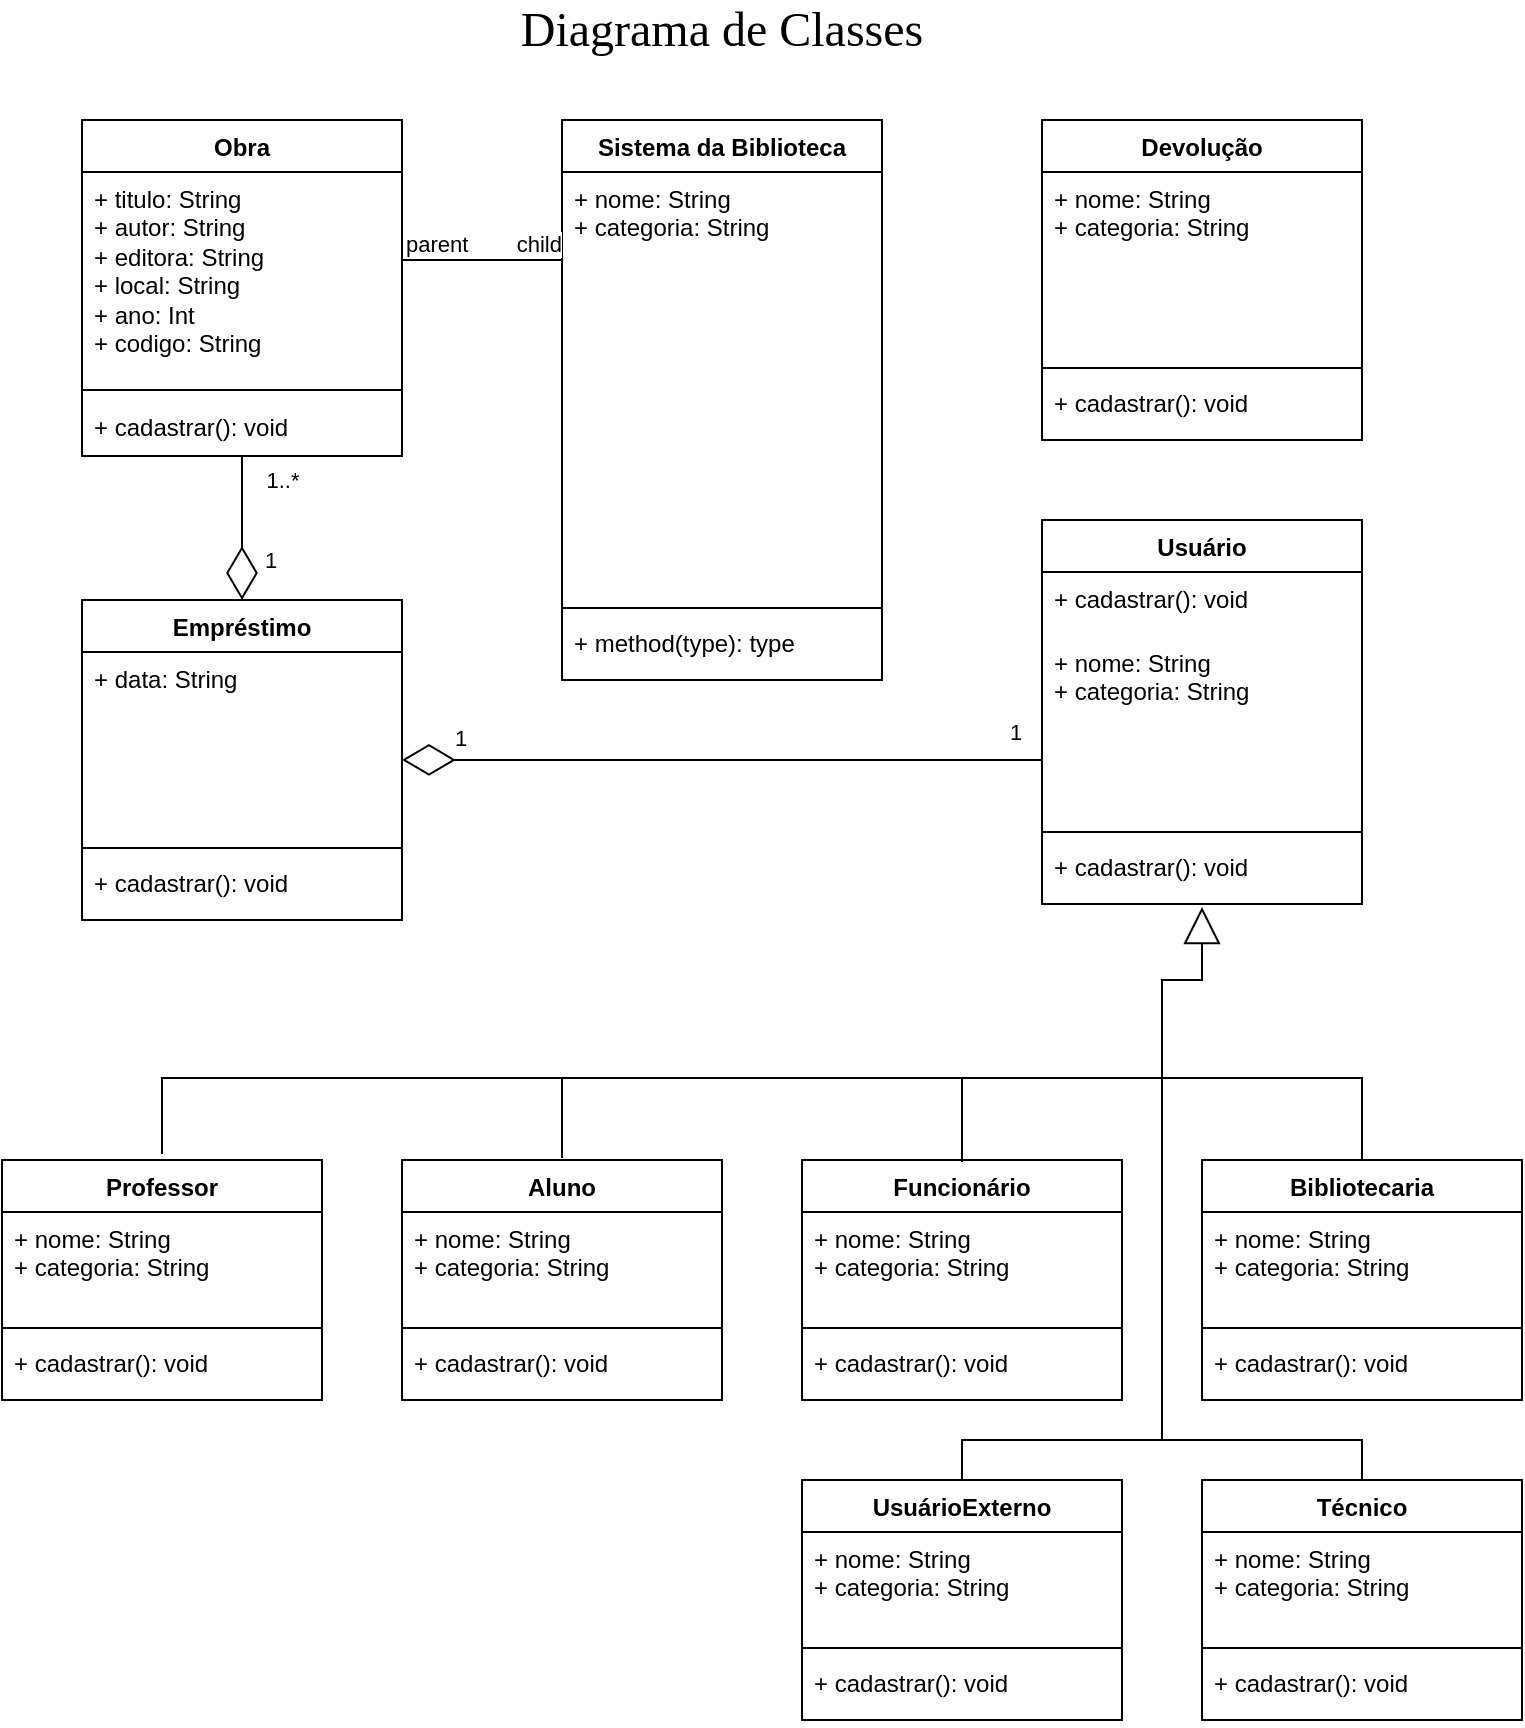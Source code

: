 <mxfile version="24.8.3">
  <diagram name="Página-1" id="fnHN75ZjwSY7WeRXwCLO">
    <mxGraphModel dx="435" dy="180" grid="1" gridSize="10" guides="1" tooltips="1" connect="1" arrows="1" fold="1" page="1" pageScale="1" pageWidth="827" pageHeight="1169" math="0" shadow="0">
      <root>
        <mxCell id="0" />
        <mxCell id="1" parent="0" />
        <mxCell id="j1ptvlEgaFtOF5UYuxxo-7" value="Obra" style="swimlane;fontStyle=1;align=center;verticalAlign=top;childLayout=stackLayout;horizontal=1;startSize=26;horizontalStack=0;resizeParent=1;resizeParentMax=0;resizeLast=0;collapsible=1;marginBottom=0;whiteSpace=wrap;html=1;" parent="1" vertex="1">
          <mxGeometry x="80" y="80" width="160" height="168" as="geometry" />
        </mxCell>
        <mxCell id="j1ptvlEgaFtOF5UYuxxo-8" value="&lt;font face=&quot;Helvetica&quot;&gt;+ titulo: String&lt;/font&gt;&lt;div&gt;&lt;font face=&quot;Helvetica&quot;&gt;+ autor: String&lt;/font&gt;&lt;/div&gt;&lt;div&gt;&lt;font face=&quot;Helvetica&quot;&gt;+ editora: String&lt;/font&gt;&lt;/div&gt;&lt;div&gt;&lt;font face=&quot;Helvetica&quot;&gt;+ local: String&lt;/font&gt;&lt;/div&gt;&lt;div&gt;&lt;font face=&quot;Helvetica&quot;&gt;+ ano: Int&lt;/font&gt;&lt;/div&gt;&lt;div&gt;&lt;font face=&quot;Helvetica&quot;&gt;+ codigo: String&lt;br&gt;&lt;/font&gt;&lt;div&gt;&lt;br&gt;&lt;/div&gt;&lt;/div&gt;" style="text;strokeColor=none;fillColor=none;align=left;verticalAlign=top;spacingLeft=4;spacingRight=4;overflow=hidden;rotatable=0;points=[[0,0.5],[1,0.5]];portConstraint=eastwest;whiteSpace=wrap;html=1;fontFamily=Monocraft;fontSource=https%3A%2F%2Fgithub.com%2FIdreesInc%2FMonocraft%2Freleases%2Fdownload%2Fv4.0%2FMonocraft.ttc;" parent="j1ptvlEgaFtOF5UYuxxo-7" vertex="1">
          <mxGeometry y="26" width="160" height="104" as="geometry" />
        </mxCell>
        <mxCell id="j1ptvlEgaFtOF5UYuxxo-9" value="" style="line;strokeWidth=1;fillColor=none;align=left;verticalAlign=middle;spacingTop=-1;spacingLeft=3;spacingRight=3;rotatable=0;labelPosition=right;points=[];portConstraint=eastwest;strokeColor=inherit;" parent="j1ptvlEgaFtOF5UYuxxo-7" vertex="1">
          <mxGeometry y="130" width="160" height="10" as="geometry" />
        </mxCell>
        <mxCell id="j1ptvlEgaFtOF5UYuxxo-10" value="+ cadastrar(): void" style="text;strokeColor=none;fillColor=none;align=left;verticalAlign=top;spacingLeft=4;spacingRight=4;overflow=hidden;rotatable=0;points=[[0,0.5],[1,0.5]];portConstraint=eastwest;whiteSpace=wrap;html=1;" parent="j1ptvlEgaFtOF5UYuxxo-7" vertex="1">
          <mxGeometry y="140" width="160" height="28" as="geometry" />
        </mxCell>
        <mxCell id="j1ptvlEgaFtOF5UYuxxo-11" value="Usuário" style="swimlane;fontStyle=1;align=center;verticalAlign=top;childLayout=stackLayout;horizontal=1;startSize=26;horizontalStack=0;resizeParent=1;resizeParentMax=0;resizeLast=0;collapsible=1;marginBottom=0;whiteSpace=wrap;html=1;" parent="1" vertex="1">
          <mxGeometry x="560" y="280" width="160" height="192" as="geometry">
            <mxRectangle x="560" y="320" width="80" height="30" as="alternateBounds" />
          </mxGeometry>
        </mxCell>
        <mxCell id="j1ptvlEgaFtOF5UYuxxo-14" value="+ cadastrar(): void" style="text;strokeColor=none;fillColor=none;align=left;verticalAlign=top;spacingLeft=4;spacingRight=4;overflow=hidden;rotatable=0;points=[[0,0.5],[1,0.5]];portConstraint=eastwest;whiteSpace=wrap;html=1;" parent="j1ptvlEgaFtOF5UYuxxo-11" vertex="1">
          <mxGeometry y="26" width="160" height="32" as="geometry" />
        </mxCell>
        <mxCell id="j1ptvlEgaFtOF5UYuxxo-12" value="+ nome: String&lt;div&gt;+ categoria: String&lt;/div&gt;" style="text;strokeColor=none;fillColor=none;align=left;verticalAlign=top;spacingLeft=4;spacingRight=4;overflow=hidden;rotatable=0;points=[[0,0.5],[1,0.5]];portConstraint=eastwest;whiteSpace=wrap;html=1;" parent="j1ptvlEgaFtOF5UYuxxo-11" vertex="1">
          <mxGeometry y="58" width="160" height="94" as="geometry" />
        </mxCell>
        <mxCell id="j1ptvlEgaFtOF5UYuxxo-13" value="" style="line;strokeWidth=1;fillColor=none;align=left;verticalAlign=middle;spacingTop=-1;spacingLeft=3;spacingRight=3;rotatable=0;labelPosition=right;points=[];portConstraint=eastwest;strokeColor=inherit;" parent="j1ptvlEgaFtOF5UYuxxo-11" vertex="1">
          <mxGeometry y="152" width="160" height="8" as="geometry" />
        </mxCell>
        <mxCell id="eGC1EZXjAsE6HDVeEVl9-30" value="+ cadastrar(): void" style="text;strokeColor=none;fillColor=none;align=left;verticalAlign=top;spacingLeft=4;spacingRight=4;overflow=hidden;rotatable=0;points=[[0,0.5],[1,0.5]];portConstraint=eastwest;whiteSpace=wrap;html=1;" vertex="1" parent="j1ptvlEgaFtOF5UYuxxo-11">
          <mxGeometry y="160" width="160" height="32" as="geometry" />
        </mxCell>
        <mxCell id="j1ptvlEgaFtOF5UYuxxo-16" value="Sistema da Biblioteca" style="swimlane;fontStyle=1;align=center;verticalAlign=top;childLayout=stackLayout;horizontal=1;startSize=26;horizontalStack=0;resizeParent=1;resizeParentMax=0;resizeLast=0;collapsible=1;marginBottom=0;whiteSpace=wrap;html=1;" parent="1" vertex="1">
          <mxGeometry x="320" y="80" width="160" height="280" as="geometry" />
        </mxCell>
        <mxCell id="eGC1EZXjAsE6HDVeEVl9-72" value="" style="endArrow=none;html=1;edgeStyle=orthogonalEdgeStyle;rounded=0;" edge="1" parent="j1ptvlEgaFtOF5UYuxxo-16">
          <mxGeometry relative="1" as="geometry">
            <mxPoint x="-80" y="70" as="sourcePoint" />
            <mxPoint y="70" as="targetPoint" />
          </mxGeometry>
        </mxCell>
        <mxCell id="eGC1EZXjAsE6HDVeEVl9-73" value="parent" style="edgeLabel;resizable=0;html=1;align=left;verticalAlign=bottom;" connectable="0" vertex="1" parent="eGC1EZXjAsE6HDVeEVl9-72">
          <mxGeometry x="-1" relative="1" as="geometry" />
        </mxCell>
        <mxCell id="eGC1EZXjAsE6HDVeEVl9-74" value="child" style="edgeLabel;resizable=0;html=1;align=right;verticalAlign=bottom;" connectable="0" vertex="1" parent="eGC1EZXjAsE6HDVeEVl9-72">
          <mxGeometry x="1" relative="1" as="geometry" />
        </mxCell>
        <mxCell id="j1ptvlEgaFtOF5UYuxxo-17" value="+ nome: String&lt;div&gt;+ categoria: String&lt;/div&gt;" style="text;strokeColor=none;fillColor=none;align=left;verticalAlign=top;spacingLeft=4;spacingRight=4;overflow=hidden;rotatable=0;points=[[0,0.5],[1,0.5]];portConstraint=eastwest;whiteSpace=wrap;html=1;" parent="j1ptvlEgaFtOF5UYuxxo-16" vertex="1">
          <mxGeometry y="26" width="160" height="214" as="geometry" />
        </mxCell>
        <mxCell id="j1ptvlEgaFtOF5UYuxxo-18" value="" style="line;strokeWidth=1;fillColor=none;align=left;verticalAlign=middle;spacingTop=-1;spacingLeft=3;spacingRight=3;rotatable=0;labelPosition=right;points=[];portConstraint=eastwest;strokeColor=inherit;" parent="j1ptvlEgaFtOF5UYuxxo-16" vertex="1">
          <mxGeometry y="240" width="160" height="8" as="geometry" />
        </mxCell>
        <mxCell id="j1ptvlEgaFtOF5UYuxxo-19" value="+ method(type): type" style="text;strokeColor=none;fillColor=none;align=left;verticalAlign=top;spacingLeft=4;spacingRight=4;overflow=hidden;rotatable=0;points=[[0,0.5],[1,0.5]];portConstraint=eastwest;whiteSpace=wrap;html=1;" parent="j1ptvlEgaFtOF5UYuxxo-16" vertex="1">
          <mxGeometry y="248" width="160" height="32" as="geometry" />
        </mxCell>
        <mxCell id="j1ptvlEgaFtOF5UYuxxo-27" value="Devolução" style="swimlane;fontStyle=1;align=center;verticalAlign=top;childLayout=stackLayout;horizontal=1;startSize=26;horizontalStack=0;resizeParent=1;resizeParentMax=0;resizeLast=0;collapsible=1;marginBottom=0;whiteSpace=wrap;html=1;" parent="1" vertex="1">
          <mxGeometry x="560" y="80" width="160" height="160" as="geometry" />
        </mxCell>
        <mxCell id="j1ptvlEgaFtOF5UYuxxo-28" value="+ nome: String&lt;div&gt;+ categoria: String&lt;/div&gt;" style="text;strokeColor=none;fillColor=none;align=left;verticalAlign=top;spacingLeft=4;spacingRight=4;overflow=hidden;rotatable=0;points=[[0,0.5],[1,0.5]];portConstraint=eastwest;whiteSpace=wrap;html=1;" parent="j1ptvlEgaFtOF5UYuxxo-27" vertex="1">
          <mxGeometry y="26" width="160" height="94" as="geometry" />
        </mxCell>
        <mxCell id="j1ptvlEgaFtOF5UYuxxo-29" value="" style="line;strokeWidth=1;fillColor=none;align=left;verticalAlign=middle;spacingTop=-1;spacingLeft=3;spacingRight=3;rotatable=0;labelPosition=right;points=[];portConstraint=eastwest;strokeColor=inherit;" parent="j1ptvlEgaFtOF5UYuxxo-27" vertex="1">
          <mxGeometry y="120" width="160" height="8" as="geometry" />
        </mxCell>
        <mxCell id="j1ptvlEgaFtOF5UYuxxo-30" value="+ cadastrar(): void" style="text;strokeColor=none;fillColor=none;align=left;verticalAlign=top;spacingLeft=4;spacingRight=4;overflow=hidden;rotatable=0;points=[[0,0.5],[1,0.5]];portConstraint=eastwest;whiteSpace=wrap;html=1;" parent="j1ptvlEgaFtOF5UYuxxo-27" vertex="1">
          <mxGeometry y="128" width="160" height="32" as="geometry" />
        </mxCell>
        <mxCell id="j1ptvlEgaFtOF5UYuxxo-31" value="Empréstimo" style="swimlane;fontStyle=1;align=center;verticalAlign=top;childLayout=stackLayout;horizontal=1;startSize=26;horizontalStack=0;resizeParent=1;resizeParentMax=0;resizeLast=0;collapsible=1;marginBottom=0;whiteSpace=wrap;html=1;" parent="1" vertex="1">
          <mxGeometry x="80" y="320" width="160" height="160" as="geometry" />
        </mxCell>
        <mxCell id="j1ptvlEgaFtOF5UYuxxo-32" value="+ data: String" style="text;strokeColor=none;fillColor=none;align=left;verticalAlign=top;spacingLeft=4;spacingRight=4;overflow=hidden;rotatable=0;points=[[0,0.5],[1,0.5]];portConstraint=eastwest;whiteSpace=wrap;html=1;" parent="j1ptvlEgaFtOF5UYuxxo-31" vertex="1">
          <mxGeometry y="26" width="160" height="94" as="geometry" />
        </mxCell>
        <mxCell id="j1ptvlEgaFtOF5UYuxxo-33" value="" style="line;strokeWidth=1;fillColor=none;align=left;verticalAlign=middle;spacingTop=-1;spacingLeft=3;spacingRight=3;rotatable=0;labelPosition=right;points=[];portConstraint=eastwest;strokeColor=inherit;" parent="j1ptvlEgaFtOF5UYuxxo-31" vertex="1">
          <mxGeometry y="120" width="160" height="8" as="geometry" />
        </mxCell>
        <mxCell id="j1ptvlEgaFtOF5UYuxxo-34" value="+ cadastrar(): void" style="text;strokeColor=none;fillColor=none;align=left;verticalAlign=top;spacingLeft=4;spacingRight=4;overflow=hidden;rotatable=0;points=[[0,0.5],[1,0.5]];portConstraint=eastwest;whiteSpace=wrap;html=1;" parent="j1ptvlEgaFtOF5UYuxxo-31" vertex="1">
          <mxGeometry y="128" width="160" height="32" as="geometry" />
        </mxCell>
        <mxCell id="j1ptvlEgaFtOF5UYuxxo-37" value="Diagrama de Classes" style="text;html=1;align=center;verticalAlign=middle;whiteSpace=wrap;rounded=0;fontSize=24;fontFamily=Monocraft;fontSource=https%3A%2F%2Fgithub.com%2FIdreesInc%2FMonocraft%2Freleases%2Fdownload%2Fv4.0%2FMonocraft.ttc;fontStyle=0" parent="1" vertex="1">
          <mxGeometry x="250" y="20" width="300" height="30" as="geometry" />
        </mxCell>
        <mxCell id="eGC1EZXjAsE6HDVeEVl9-4" value="Funcionário" style="swimlane;fontStyle=1;align=center;verticalAlign=top;childLayout=stackLayout;horizontal=1;startSize=26;horizontalStack=0;resizeParent=1;resizeParentMax=0;resizeLast=0;collapsible=1;marginBottom=0;whiteSpace=wrap;html=1;" vertex="1" parent="1">
          <mxGeometry x="440" y="600" width="160" height="120" as="geometry">
            <mxRectangle x="560" y="320" width="80" height="30" as="alternateBounds" />
          </mxGeometry>
        </mxCell>
        <mxCell id="eGC1EZXjAsE6HDVeEVl9-5" value="+ nome: String&lt;div&gt;+ categoria: String&lt;/div&gt;" style="text;strokeColor=none;fillColor=none;align=left;verticalAlign=top;spacingLeft=4;spacingRight=4;overflow=hidden;rotatable=0;points=[[0,0.5],[1,0.5]];portConstraint=eastwest;whiteSpace=wrap;html=1;" vertex="1" parent="eGC1EZXjAsE6HDVeEVl9-4">
          <mxGeometry y="26" width="160" height="54" as="geometry" />
        </mxCell>
        <mxCell id="eGC1EZXjAsE6HDVeEVl9-6" value="" style="line;strokeWidth=1;fillColor=none;align=left;verticalAlign=middle;spacingTop=-1;spacingLeft=3;spacingRight=3;rotatable=0;labelPosition=right;points=[];portConstraint=eastwest;strokeColor=inherit;" vertex="1" parent="eGC1EZXjAsE6HDVeEVl9-4">
          <mxGeometry y="80" width="160" height="8" as="geometry" />
        </mxCell>
        <mxCell id="eGC1EZXjAsE6HDVeEVl9-7" value="+ cadastrar(): void" style="text;strokeColor=none;fillColor=none;align=left;verticalAlign=top;spacingLeft=4;spacingRight=4;overflow=hidden;rotatable=0;points=[[0,0.5],[1,0.5]];portConstraint=eastwest;whiteSpace=wrap;html=1;" vertex="1" parent="eGC1EZXjAsE6HDVeEVl9-4">
          <mxGeometry y="88" width="160" height="32" as="geometry" />
        </mxCell>
        <mxCell id="eGC1EZXjAsE6HDVeEVl9-8" value="Bibliotecaria" style="swimlane;fontStyle=1;align=center;verticalAlign=top;childLayout=stackLayout;horizontal=1;startSize=26;horizontalStack=0;resizeParent=1;resizeParentMax=0;resizeLast=0;collapsible=1;marginBottom=0;whiteSpace=wrap;html=1;" vertex="1" parent="1">
          <mxGeometry x="640" y="600" width="160" height="120" as="geometry">
            <mxRectangle x="560" y="320" width="80" height="30" as="alternateBounds" />
          </mxGeometry>
        </mxCell>
        <mxCell id="eGC1EZXjAsE6HDVeEVl9-9" value="+ nome: String&lt;div&gt;+ categoria: String&lt;/div&gt;" style="text;strokeColor=none;fillColor=none;align=left;verticalAlign=top;spacingLeft=4;spacingRight=4;overflow=hidden;rotatable=0;points=[[0,0.5],[1,0.5]];portConstraint=eastwest;whiteSpace=wrap;html=1;" vertex="1" parent="eGC1EZXjAsE6HDVeEVl9-8">
          <mxGeometry y="26" width="160" height="54" as="geometry" />
        </mxCell>
        <mxCell id="eGC1EZXjAsE6HDVeEVl9-10" value="" style="line;strokeWidth=1;fillColor=none;align=left;verticalAlign=middle;spacingTop=-1;spacingLeft=3;spacingRight=3;rotatable=0;labelPosition=right;points=[];portConstraint=eastwest;strokeColor=inherit;" vertex="1" parent="eGC1EZXjAsE6HDVeEVl9-8">
          <mxGeometry y="80" width="160" height="8" as="geometry" />
        </mxCell>
        <mxCell id="eGC1EZXjAsE6HDVeEVl9-11" value="+ cadastrar(): void" style="text;strokeColor=none;fillColor=none;align=left;verticalAlign=top;spacingLeft=4;spacingRight=4;overflow=hidden;rotatable=0;points=[[0,0.5],[1,0.5]];portConstraint=eastwest;whiteSpace=wrap;html=1;" vertex="1" parent="eGC1EZXjAsE6HDVeEVl9-8">
          <mxGeometry y="88" width="160" height="32" as="geometry" />
        </mxCell>
        <mxCell id="eGC1EZXjAsE6HDVeEVl9-56" value="" style="endArrow=none;html=1;rounded=0;entryX=0.5;entryY=0;entryDx=0;entryDy=0;" edge="1" parent="eGC1EZXjAsE6HDVeEVl9-8" target="eGC1EZXjAsE6HDVeEVl9-42">
          <mxGeometry width="50" height="50" relative="1" as="geometry">
            <mxPoint x="-20" y="140" as="sourcePoint" />
            <mxPoint x="80" y="159" as="targetPoint" />
            <Array as="points">
              <mxPoint x="80" y="140" />
            </Array>
          </mxGeometry>
        </mxCell>
        <mxCell id="eGC1EZXjAsE6HDVeEVl9-12" value="Aluno" style="swimlane;fontStyle=1;align=center;verticalAlign=top;childLayout=stackLayout;horizontal=1;startSize=26;horizontalStack=0;resizeParent=1;resizeParentMax=0;resizeLast=0;collapsible=1;marginBottom=0;whiteSpace=wrap;html=1;" vertex="1" parent="1">
          <mxGeometry x="240" y="600" width="160" height="120" as="geometry">
            <mxRectangle x="560" y="320" width="80" height="30" as="alternateBounds" />
          </mxGeometry>
        </mxCell>
        <mxCell id="eGC1EZXjAsE6HDVeEVl9-13" value="+ nome: String&lt;div&gt;+ categoria: String&lt;/div&gt;" style="text;strokeColor=none;fillColor=none;align=left;verticalAlign=top;spacingLeft=4;spacingRight=4;overflow=hidden;rotatable=0;points=[[0,0.5],[1,0.5]];portConstraint=eastwest;whiteSpace=wrap;html=1;" vertex="1" parent="eGC1EZXjAsE6HDVeEVl9-12">
          <mxGeometry y="26" width="160" height="54" as="geometry" />
        </mxCell>
        <mxCell id="eGC1EZXjAsE6HDVeEVl9-14" value="" style="line;strokeWidth=1;fillColor=none;align=left;verticalAlign=middle;spacingTop=-1;spacingLeft=3;spacingRight=3;rotatable=0;labelPosition=right;points=[];portConstraint=eastwest;strokeColor=inherit;" vertex="1" parent="eGC1EZXjAsE6HDVeEVl9-12">
          <mxGeometry y="80" width="160" height="8" as="geometry" />
        </mxCell>
        <mxCell id="eGC1EZXjAsE6HDVeEVl9-15" value="+ cadastrar(): void" style="text;strokeColor=none;fillColor=none;align=left;verticalAlign=top;spacingLeft=4;spacingRight=4;overflow=hidden;rotatable=0;points=[[0,0.5],[1,0.5]];portConstraint=eastwest;whiteSpace=wrap;html=1;" vertex="1" parent="eGC1EZXjAsE6HDVeEVl9-12">
          <mxGeometry y="88" width="160" height="32" as="geometry" />
        </mxCell>
        <mxCell id="eGC1EZXjAsE6HDVeEVl9-16" value="Professor" style="swimlane;fontStyle=1;align=center;verticalAlign=top;childLayout=stackLayout;horizontal=1;startSize=26;horizontalStack=0;resizeParent=1;resizeParentMax=0;resizeLast=0;collapsible=1;marginBottom=0;whiteSpace=wrap;html=1;" vertex="1" parent="1">
          <mxGeometry x="40" y="600" width="160" height="120" as="geometry">
            <mxRectangle x="560" y="320" width="80" height="30" as="alternateBounds" />
          </mxGeometry>
        </mxCell>
        <mxCell id="eGC1EZXjAsE6HDVeEVl9-17" value="+ nome: String&lt;div&gt;+ categoria: String&lt;/div&gt;" style="text;strokeColor=none;fillColor=none;align=left;verticalAlign=top;spacingLeft=4;spacingRight=4;overflow=hidden;rotatable=0;points=[[0,0.5],[1,0.5]];portConstraint=eastwest;whiteSpace=wrap;html=1;" vertex="1" parent="eGC1EZXjAsE6HDVeEVl9-16">
          <mxGeometry y="26" width="160" height="54" as="geometry" />
        </mxCell>
        <mxCell id="eGC1EZXjAsE6HDVeEVl9-18" value="" style="line;strokeWidth=1;fillColor=none;align=left;verticalAlign=middle;spacingTop=-1;spacingLeft=3;spacingRight=3;rotatable=0;labelPosition=right;points=[];portConstraint=eastwest;strokeColor=inherit;" vertex="1" parent="eGC1EZXjAsE6HDVeEVl9-16">
          <mxGeometry y="80" width="160" height="8" as="geometry" />
        </mxCell>
        <mxCell id="eGC1EZXjAsE6HDVeEVl9-19" value="+ cadastrar(): void" style="text;strokeColor=none;fillColor=none;align=left;verticalAlign=top;spacingLeft=4;spacingRight=4;overflow=hidden;rotatable=0;points=[[0,0.5],[1,0.5]];portConstraint=eastwest;whiteSpace=wrap;html=1;" vertex="1" parent="eGC1EZXjAsE6HDVeEVl9-16">
          <mxGeometry y="88" width="160" height="32" as="geometry" />
        </mxCell>
        <mxCell id="eGC1EZXjAsE6HDVeEVl9-42" value="Técnico" style="swimlane;fontStyle=1;align=center;verticalAlign=top;childLayout=stackLayout;horizontal=1;startSize=26;horizontalStack=0;resizeParent=1;resizeParentMax=0;resizeLast=0;collapsible=1;marginBottom=0;whiteSpace=wrap;html=1;" vertex="1" parent="1">
          <mxGeometry x="640" y="760" width="160" height="120" as="geometry">
            <mxRectangle x="560" y="320" width="80" height="30" as="alternateBounds" />
          </mxGeometry>
        </mxCell>
        <mxCell id="eGC1EZXjAsE6HDVeEVl9-43" value="+ nome: String&lt;div&gt;+ categoria: String&lt;/div&gt;" style="text;strokeColor=none;fillColor=none;align=left;verticalAlign=top;spacingLeft=4;spacingRight=4;overflow=hidden;rotatable=0;points=[[0,0.5],[1,0.5]];portConstraint=eastwest;whiteSpace=wrap;html=1;" vertex="1" parent="eGC1EZXjAsE6HDVeEVl9-42">
          <mxGeometry y="26" width="160" height="54" as="geometry" />
        </mxCell>
        <mxCell id="eGC1EZXjAsE6HDVeEVl9-44" value="" style="line;strokeWidth=1;fillColor=none;align=left;verticalAlign=middle;spacingTop=-1;spacingLeft=3;spacingRight=3;rotatable=0;labelPosition=right;points=[];portConstraint=eastwest;strokeColor=inherit;" vertex="1" parent="eGC1EZXjAsE6HDVeEVl9-42">
          <mxGeometry y="80" width="160" height="8" as="geometry" />
        </mxCell>
        <mxCell id="eGC1EZXjAsE6HDVeEVl9-45" value="+ cadastrar(): void" style="text;strokeColor=none;fillColor=none;align=left;verticalAlign=top;spacingLeft=4;spacingRight=4;overflow=hidden;rotatable=0;points=[[0,0.5],[1,0.5]];portConstraint=eastwest;whiteSpace=wrap;html=1;" vertex="1" parent="eGC1EZXjAsE6HDVeEVl9-42">
          <mxGeometry y="88" width="160" height="32" as="geometry" />
        </mxCell>
        <mxCell id="eGC1EZXjAsE6HDVeEVl9-46" value="UsuárioExterno" style="swimlane;fontStyle=1;align=center;verticalAlign=top;childLayout=stackLayout;horizontal=1;startSize=26;horizontalStack=0;resizeParent=1;resizeParentMax=0;resizeLast=0;collapsible=1;marginBottom=0;whiteSpace=wrap;html=1;" vertex="1" parent="1">
          <mxGeometry x="440" y="760" width="160" height="120" as="geometry">
            <mxRectangle x="560" y="320" width="80" height="30" as="alternateBounds" />
          </mxGeometry>
        </mxCell>
        <mxCell id="eGC1EZXjAsE6HDVeEVl9-47" value="+ nome: String&lt;div&gt;+ categoria: String&lt;/div&gt;" style="text;strokeColor=none;fillColor=none;align=left;verticalAlign=top;spacingLeft=4;spacingRight=4;overflow=hidden;rotatable=0;points=[[0,0.5],[1,0.5]];portConstraint=eastwest;whiteSpace=wrap;html=1;" vertex="1" parent="eGC1EZXjAsE6HDVeEVl9-46">
          <mxGeometry y="26" width="160" height="54" as="geometry" />
        </mxCell>
        <mxCell id="eGC1EZXjAsE6HDVeEVl9-48" value="" style="line;strokeWidth=1;fillColor=none;align=left;verticalAlign=middle;spacingTop=-1;spacingLeft=3;spacingRight=3;rotatable=0;labelPosition=right;points=[];portConstraint=eastwest;strokeColor=inherit;" vertex="1" parent="eGC1EZXjAsE6HDVeEVl9-46">
          <mxGeometry y="80" width="160" height="8" as="geometry" />
        </mxCell>
        <mxCell id="eGC1EZXjAsE6HDVeEVl9-49" value="+ cadastrar(): void" style="text;strokeColor=none;fillColor=none;align=left;verticalAlign=top;spacingLeft=4;spacingRight=4;overflow=hidden;rotatable=0;points=[[0,0.5],[1,0.5]];portConstraint=eastwest;whiteSpace=wrap;html=1;" vertex="1" parent="eGC1EZXjAsE6HDVeEVl9-46">
          <mxGeometry y="88" width="160" height="32" as="geometry" />
        </mxCell>
        <mxCell id="eGC1EZXjAsE6HDVeEVl9-51" value="" style="endArrow=none;html=1;rounded=0;exitX=0.5;exitY=0;exitDx=0;exitDy=0;" edge="1" parent="1">
          <mxGeometry width="50" height="50" relative="1" as="geometry">
            <mxPoint x="520" y="760" as="sourcePoint" />
            <mxPoint x="620" y="560" as="targetPoint" />
            <Array as="points">
              <mxPoint x="520" y="740" />
              <mxPoint x="620" y="740" />
              <mxPoint x="620" y="560" />
              <mxPoint x="620" y="559" />
            </Array>
          </mxGeometry>
        </mxCell>
        <mxCell id="eGC1EZXjAsE6HDVeEVl9-36" value="" style="endArrow=none;html=1;rounded=0;exitX=0.5;exitY=0;exitDx=0;exitDy=0;" edge="1" parent="1">
          <mxGeometry width="50" height="50" relative="1" as="geometry">
            <mxPoint x="120" y="597" as="sourcePoint" />
            <mxPoint x="520" y="559" as="targetPoint" />
            <Array as="points">
              <mxPoint x="120" y="559" />
              <mxPoint x="200" y="559" />
              <mxPoint x="320" y="559" />
              <mxPoint x="420" y="559" />
            </Array>
          </mxGeometry>
        </mxCell>
        <mxCell id="eGC1EZXjAsE6HDVeEVl9-20" value="" style="endArrow=block;endSize=16;endFill=0;html=1;rounded=0;edgeStyle=orthogonalEdgeStyle;entryX=0.5;entryY=1.048;entryDx=0;entryDy=0;entryPerimeter=0;" edge="1" parent="1" target="eGC1EZXjAsE6HDVeEVl9-30">
          <mxGeometry width="160" relative="1" as="geometry">
            <mxPoint x="720" y="600" as="sourcePoint" />
            <mxPoint x="650" y="490" as="targetPoint" />
            <Array as="points">
              <mxPoint x="720" y="559" />
              <mxPoint x="620" y="559" />
              <mxPoint x="620" y="510" />
              <mxPoint x="640" y="510" />
            </Array>
          </mxGeometry>
        </mxCell>
        <mxCell id="eGC1EZXjAsE6HDVeEVl9-27" value="" style="endArrow=none;html=1;rounded=0;exitX=0.5;exitY=0;exitDx=0;exitDy=0;" edge="1" parent="1">
          <mxGeometry width="50" height="50" relative="1" as="geometry">
            <mxPoint x="520" y="601.0" as="sourcePoint" />
            <mxPoint x="650" y="559" as="targetPoint" />
            <Array as="points">
              <mxPoint x="520" y="559" />
            </Array>
          </mxGeometry>
        </mxCell>
        <mxCell id="eGC1EZXjAsE6HDVeEVl9-58" value="" style="endArrow=none;html=1;rounded=0;" edge="1" parent="1">
          <mxGeometry width="50" height="50" relative="1" as="geometry">
            <mxPoint x="320" y="599" as="sourcePoint" />
            <mxPoint x="320" y="559" as="targetPoint" />
          </mxGeometry>
        </mxCell>
        <mxCell id="eGC1EZXjAsE6HDVeEVl9-59" value="" style="endArrow=none;html=1;rounded=0;exitX=0.5;exitY=0;exitDx=0;exitDy=0;" edge="1" parent="1">
          <mxGeometry width="50" height="50" relative="1" as="geometry">
            <mxPoint x="120" y="597" as="sourcePoint" />
            <mxPoint x="520" y="559" as="targetPoint" />
            <Array as="points">
              <mxPoint x="120" y="559" />
              <mxPoint x="200" y="559" />
              <mxPoint x="320" y="559" />
              <mxPoint x="430" y="559" />
            </Array>
          </mxGeometry>
        </mxCell>
        <mxCell id="eGC1EZXjAsE6HDVeEVl9-61" value="" style="endArrow=diamondThin;endFill=0;endSize=24;html=1;rounded=0;entryX=0.5;entryY=0;entryDx=0;entryDy=0;exitX=0.5;exitY=1;exitDx=0;exitDy=0;" edge="1" parent="1" source="j1ptvlEgaFtOF5UYuxxo-7" target="j1ptvlEgaFtOF5UYuxxo-31">
          <mxGeometry width="160" relative="1" as="geometry">
            <mxPoint x="160" y="240" as="sourcePoint" />
            <mxPoint x="230" y="280" as="targetPoint" />
          </mxGeometry>
        </mxCell>
        <mxCell id="eGC1EZXjAsE6HDVeEVl9-68" value="1..*" style="edgeLabel;html=1;align=center;verticalAlign=middle;resizable=0;points=[];" vertex="1" connectable="0" parent="eGC1EZXjAsE6HDVeEVl9-61">
          <mxGeometry x="0.584" y="7" relative="1" as="geometry">
            <mxPoint x="13" y="-45" as="offset" />
          </mxGeometry>
        </mxCell>
        <mxCell id="eGC1EZXjAsE6HDVeEVl9-65" value="" style="endArrow=diamondThin;endFill=0;endSize=24;html=1;rounded=0;exitX=0;exitY=0.66;exitDx=0;exitDy=0;exitPerimeter=0;entryX=1;entryY=0.574;entryDx=0;entryDy=0;entryPerimeter=0;" edge="1" parent="1" source="j1ptvlEgaFtOF5UYuxxo-12" target="j1ptvlEgaFtOF5UYuxxo-32">
          <mxGeometry width="160" relative="1" as="geometry">
            <mxPoint x="520" y="400" as="sourcePoint" />
            <mxPoint x="250" y="400" as="targetPoint" />
            <Array as="points" />
          </mxGeometry>
        </mxCell>
        <mxCell id="eGC1EZXjAsE6HDVeEVl9-69" value="1" style="edgeLabel;html=1;align=center;verticalAlign=middle;resizable=0;points=[];" vertex="1" connectable="0" parent="1">
          <mxGeometry x="180" y="300.0" as="geometry">
            <mxPoint x="-6" as="offset" />
          </mxGeometry>
        </mxCell>
        <mxCell id="eGC1EZXjAsE6HDVeEVl9-70" value="1" style="edgeLabel;html=1;align=center;verticalAlign=middle;resizable=0;points=[];" vertex="1" connectable="0" parent="1">
          <mxGeometry x="190" y="340.0" as="geometry">
            <mxPoint x="79" y="49" as="offset" />
          </mxGeometry>
        </mxCell>
        <mxCell id="eGC1EZXjAsE6HDVeEVl9-71" value="&lt;span style=&quot;color: rgb(0, 0, 0); font-family: Helvetica; font-size: 11px; font-style: normal; font-variant-ligatures: normal; font-variant-caps: normal; font-weight: 400; letter-spacing: normal; orphans: 2; text-align: center; text-indent: 0px; text-transform: none; widows: 2; word-spacing: 0px; -webkit-text-stroke-width: 0px; white-space: nowrap; background-color: rgb(255, 255, 255); text-decoration-thickness: initial; text-decoration-style: initial; text-decoration-color: initial; display: inline !important; float: none;&quot;&gt;1&lt;/span&gt;" style="text;whiteSpace=wrap;html=1;" vertex="1" parent="1">
          <mxGeometry x="542" y="372" width="20" height="20" as="geometry" />
        </mxCell>
      </root>
    </mxGraphModel>
  </diagram>
</mxfile>
